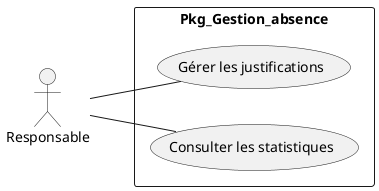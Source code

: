 @startuml
left to right direction

actor Responsable


rectangle Pkg_Gestion_absence {
  usecase "Gérer les justifications" as UC1
  usecase "Consulter les statistiques" as UC2
}

Responsable -- UC1
Responsable -- UC2



@enduml
